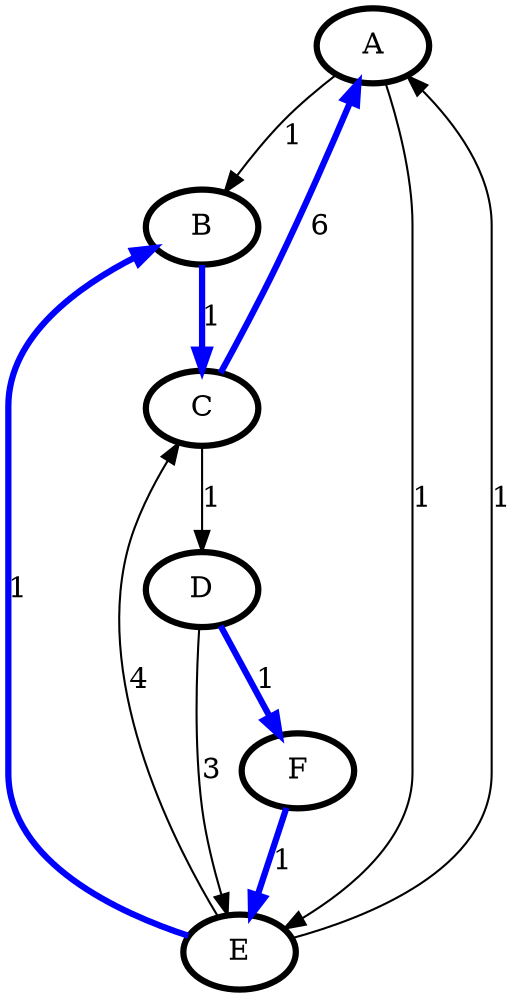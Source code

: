 digraph G {
layout=dot
node[colorscheme=paired8, color=black]
"A"[color= "blue",penwidth= "3"]
"B"[color= "blue",penwidth= "3"]
"C"[color= "blue",penwidth= "3"]
"D"[color= "blue",penwidth= "3"]
"E"[color= "blue",penwidth= "3"]
"F"[color= "blue",penwidth= "3"]
"A" -> "B"[color= "black",penwidth= "1",label= "1"]
"A" -> "E"[color= "black",penwidth= "1",label= "1"]
"B" -> "C"[color= "blue",penwidth= "3",label= "1"]
"C" -> "A"[color= "blue",penwidth= "3",label= "6"]
"C" -> "D"[color= "black",penwidth= "1",label= "1"]
"D" -> "E"[color= "black",penwidth= "1",label= "3"]
"D" -> "F"[color= "blue",penwidth= "3",label= "1"]
"E" -> "A"[color= "black",penwidth= "1",label= "1"]
"E" -> "B"[color= "blue",penwidth= "3",label= "1"]
"E" -> "C"[color= "black",penwidth= "1",label= "4"]
"F" -> "E"[color= "blue",penwidth= "3",label= "1"]
}
